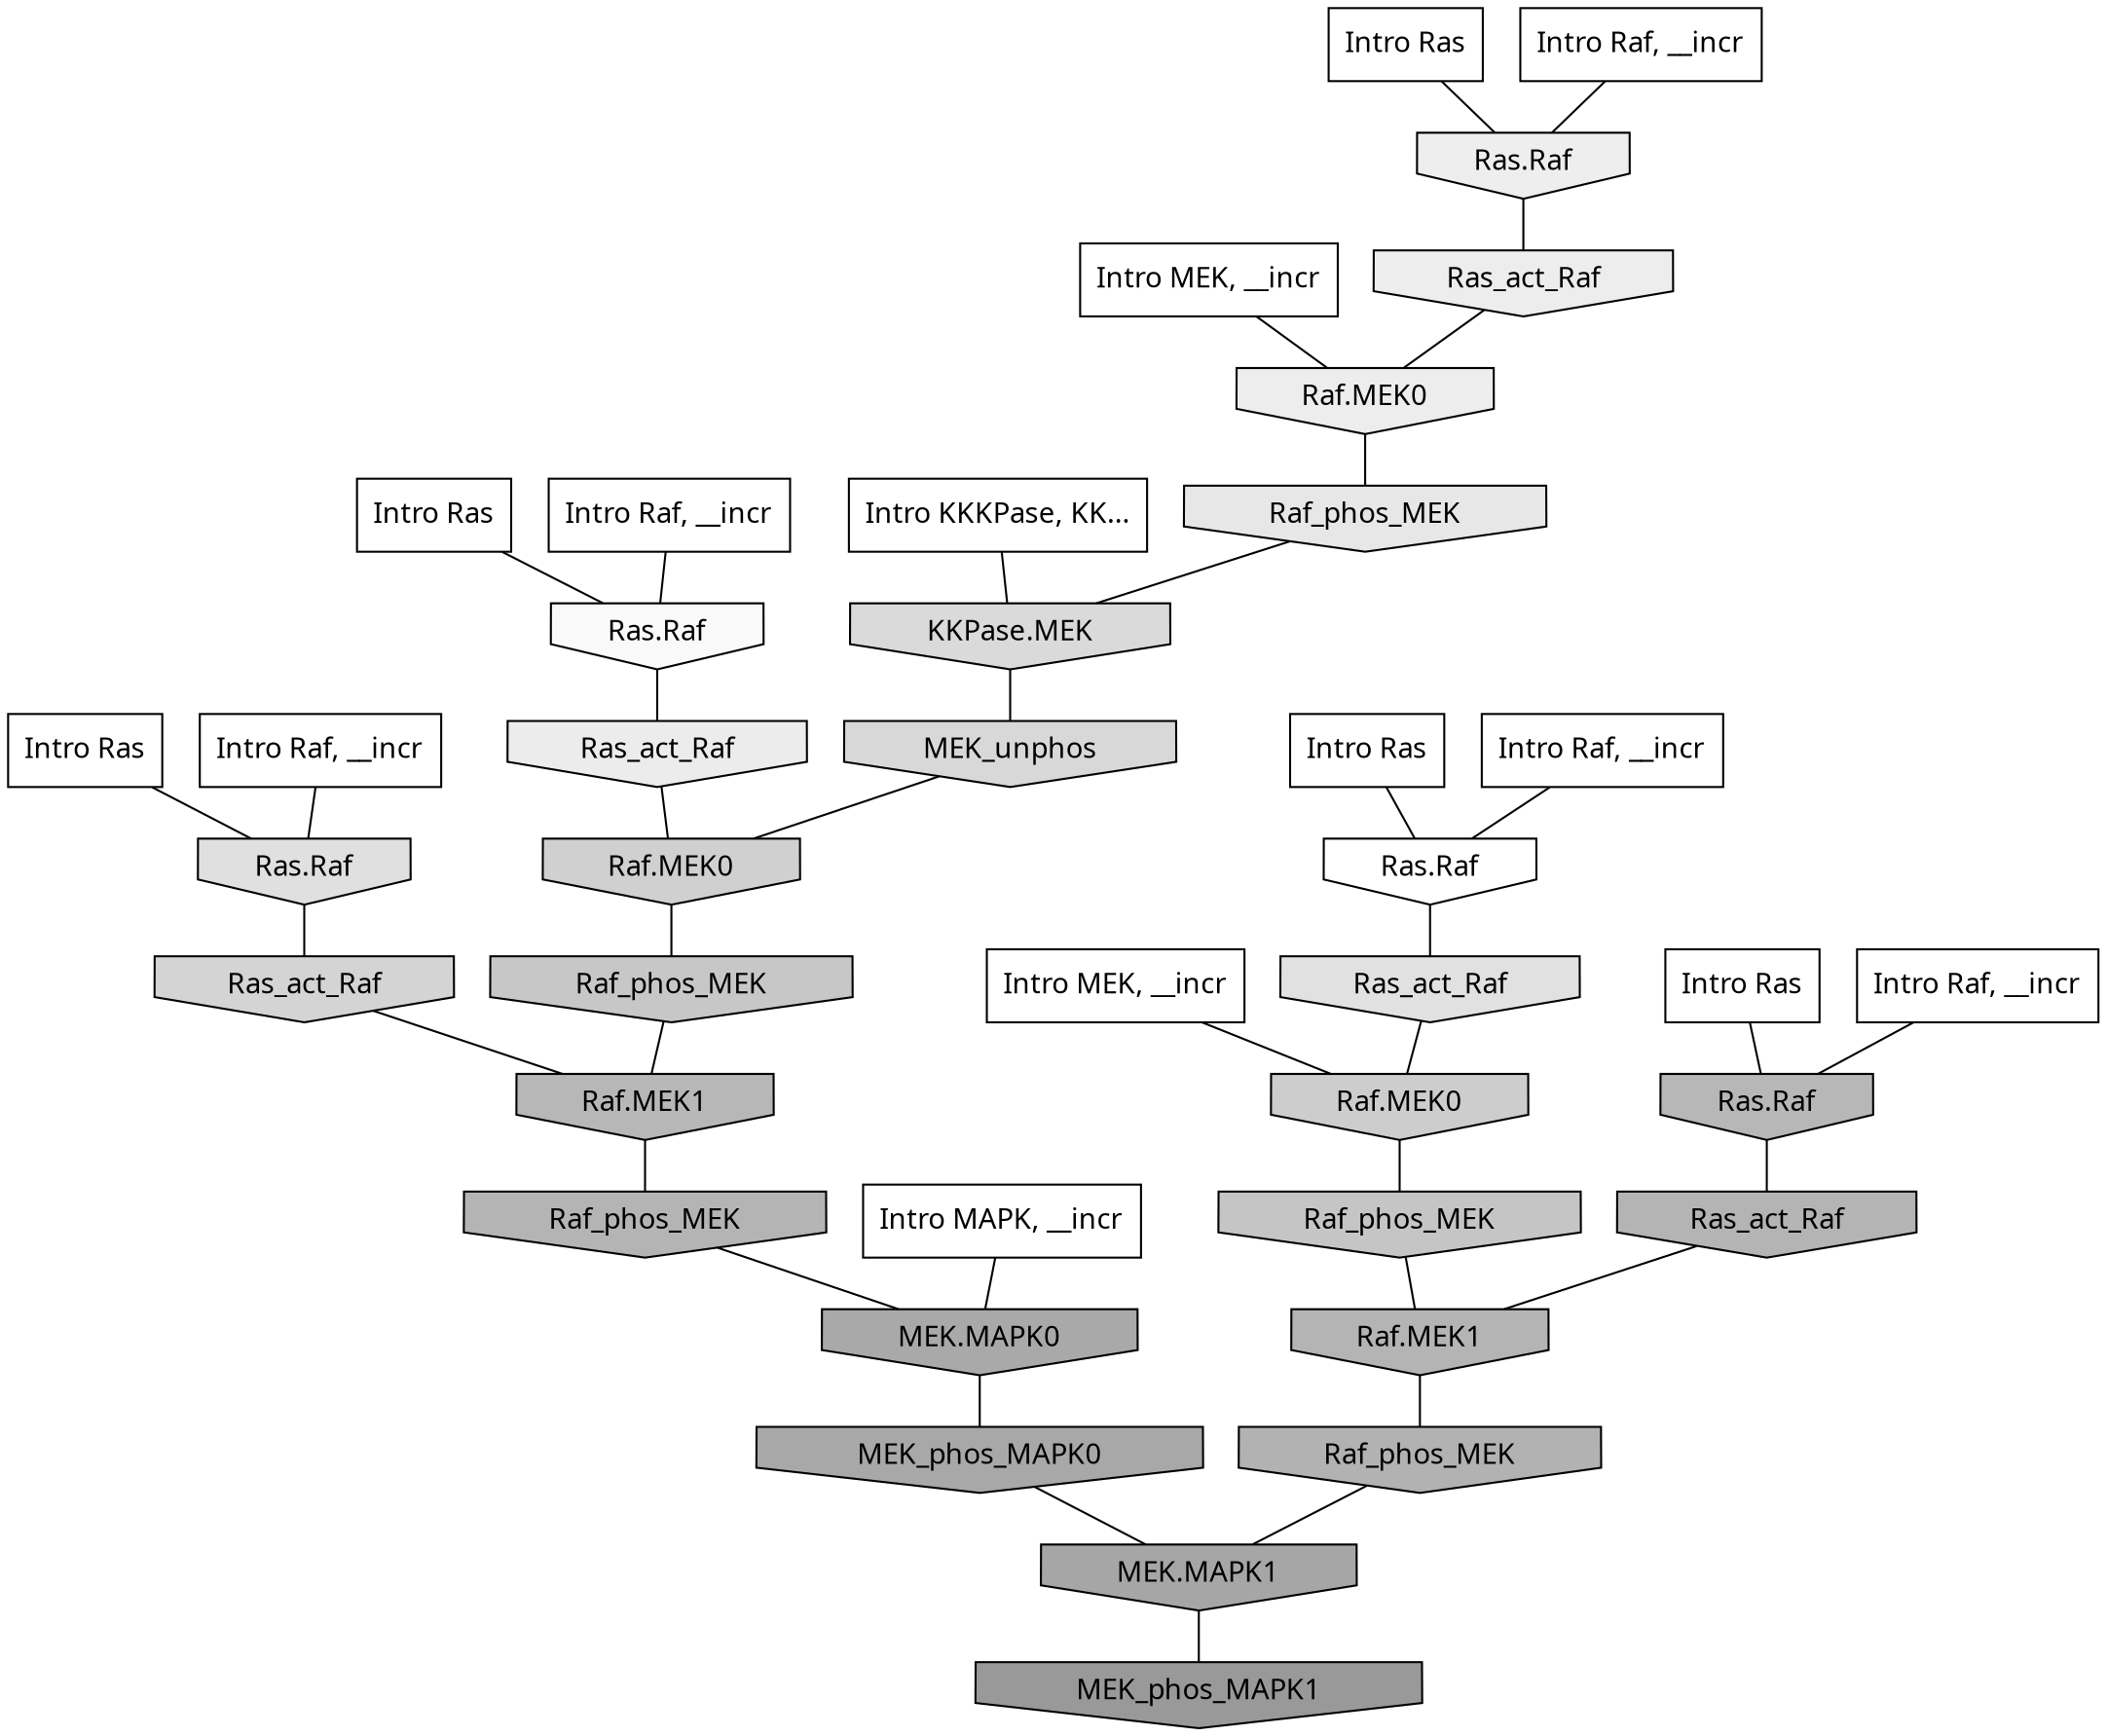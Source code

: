 digraph G{
  rankdir="TB";
  ranksep=0.30;
  node [fontname="CMU Serif"];
  edge [fontname="CMU Serif"];
  
  4 [label="Intro Ras", shape=rectangle, style=filled, fillcolor="0.000 0.000 1.000"]
  
  30 [label="Intro Ras", shape=rectangle, style=filled, fillcolor="0.000 0.000 1.000"]
  
  54 [label="Intro Ras", shape=rectangle, style=filled, fillcolor="0.000 0.000 1.000"]
  
  90 [label="Intro Ras", shape=rectangle, style=filled, fillcolor="0.000 0.000 1.000"]
  
  96 [label="Intro Ras", shape=rectangle, style=filled, fillcolor="0.000 0.000 1.000"]
  
  465 [label="Intro Raf, __incr", shape=rectangle, style=filled, fillcolor="0.000 0.000 1.000"]
  
  476 [label="Intro Raf, __incr", shape=rectangle, style=filled, fillcolor="0.000 0.000 1.000"]
  
  638 [label="Intro Raf, __incr", shape=rectangle, style=filled, fillcolor="0.000 0.000 1.000"]
  
  976 [label="Intro Raf, __incr", shape=rectangle, style=filled, fillcolor="0.000 0.000 1.000"]
  
  996 [label="Intro Raf, __incr", shape=rectangle, style=filled, fillcolor="0.000 0.000 1.000"]
  
  1812 [label="Intro MEK, __incr", shape=rectangle, style=filled, fillcolor="0.000 0.000 1.000"]
  
  2068 [label="Intro MEK, __incr", shape=rectangle, style=filled, fillcolor="0.000 0.000 1.000"]
  
  3071 [label="Intro MAPK, __incr", shape=rectangle, style=filled, fillcolor="0.000 0.000 1.000"]
  
  3155 [label="Intro KKKPase, KK...", shape=rectangle, style=filled, fillcolor="0.000 0.000 1.000"]
  
  3218 [label="Ras.Raf", shape=invhouse, style=filled, fillcolor="0.000 0.000 1.000"]
  
  3490 [label="Ras.Raf", shape=invhouse, style=filled, fillcolor="0.000 0.000 0.975"]
  
  4042 [label="Ras.Raf", shape=invhouse, style=filled, fillcolor="0.000 0.000 0.930"]
  
  4067 [label="Ras_act_Raf", shape=invhouse, style=filled, fillcolor="0.000 0.000 0.928"]
  
  4069 [label="Raf.MEK0", shape=invhouse, style=filled, fillcolor="0.000 0.000 0.928"]
  
  4152 [label="Ras_act_Raf", shape=invhouse, style=filled, fillcolor="0.000 0.000 0.923"]
  
  4454 [label="Raf_phos_MEK", shape=invhouse, style=filled, fillcolor="0.000 0.000 0.903"]
  
  4841 [label="Ras_act_Raf", shape=invhouse, style=filled, fillcolor="0.000 0.000 0.882"]
  
  4938 [label="Ras.Raf", shape=invhouse, style=filled, fillcolor="0.000 0.000 0.876"]
  
  5341 [label="KKPase.MEK", shape=invhouse, style=filled, fillcolor="0.000 0.000 0.855"]
  
  5529 [label="MEK_unphos", shape=invhouse, style=filled, fillcolor="0.000 0.000 0.844"]
  
  5784 [label="Ras_act_Raf", shape=invhouse, style=filled, fillcolor="0.000 0.000 0.831"]
  
  6102 [label="Raf.MEK0", shape=invhouse, style=filled, fillcolor="0.000 0.000 0.816"]
  
  6467 [label="Raf.MEK0", shape=invhouse, style=filled, fillcolor="0.000 0.000 0.801"]
  
  7071 [label="Raf_phos_MEK", shape=invhouse, style=filled, fillcolor="0.000 0.000 0.780"]
  
  7330 [label="Raf_phos_MEK", shape=invhouse, style=filled, fillcolor="0.000 0.000 0.773"]
  
  9536 [label="Raf.MEK1", shape=invhouse, style=filled, fillcolor="0.000 0.000 0.715"]
  
  9555 [label="Ras.Raf", shape=invhouse, style=filled, fillcolor="0.000 0.000 0.715"]
  
  10072 [label="Raf_phos_MEK", shape=invhouse, style=filled, fillcolor="0.000 0.000 0.704"]
  
  10094 [label="Ras_act_Raf", shape=invhouse, style=filled, fillcolor="0.000 0.000 0.704"]
  
  10104 [label="Raf.MEK1", shape=invhouse, style=filled, fillcolor="0.000 0.000 0.704"]
  
  10523 [label="Raf_phos_MEK", shape=invhouse, style=filled, fillcolor="0.000 0.000 0.696"]
  
  12634 [label="MEK.MAPK0", shape=invhouse, style=filled, fillcolor="0.000 0.000 0.661"]
  
  12750 [label="MEK_phos_MAPK0", shape=invhouse, style=filled, fillcolor="0.000 0.000 0.659"]
  
  13325 [label="MEK.MAPK1", shape=invhouse, style=filled, fillcolor="0.000 0.000 0.650"]
  
  16574 [label="MEK_phos_MAPK1", shape=invhouse, style=filled, fillcolor="0.000 0.000 0.600"]
  
  
  13325 -> 16574 [dir=none, color="0.000 0.000 0.000"] 
  12750 -> 13325 [dir=none, color="0.000 0.000 0.000"] 
  12634 -> 12750 [dir=none, color="0.000 0.000 0.000"] 
  10523 -> 13325 [dir=none, color="0.000 0.000 0.000"] 
  10104 -> 10523 [dir=none, color="0.000 0.000 0.000"] 
  10094 -> 10104 [dir=none, color="0.000 0.000 0.000"] 
  10072 -> 12634 [dir=none, color="0.000 0.000 0.000"] 
  9555 -> 10094 [dir=none, color="0.000 0.000 0.000"] 
  9536 -> 10072 [dir=none, color="0.000 0.000 0.000"] 
  7330 -> 10104 [dir=none, color="0.000 0.000 0.000"] 
  7071 -> 9536 [dir=none, color="0.000 0.000 0.000"] 
  6467 -> 7330 [dir=none, color="0.000 0.000 0.000"] 
  6102 -> 7071 [dir=none, color="0.000 0.000 0.000"] 
  5784 -> 9536 [dir=none, color="0.000 0.000 0.000"] 
  5529 -> 6102 [dir=none, color="0.000 0.000 0.000"] 
  5341 -> 5529 [dir=none, color="0.000 0.000 0.000"] 
  4938 -> 5784 [dir=none, color="0.000 0.000 0.000"] 
  4841 -> 6467 [dir=none, color="0.000 0.000 0.000"] 
  4454 -> 5341 [dir=none, color="0.000 0.000 0.000"] 
  4152 -> 6102 [dir=none, color="0.000 0.000 0.000"] 
  4069 -> 4454 [dir=none, color="0.000 0.000 0.000"] 
  4067 -> 4069 [dir=none, color="0.000 0.000 0.000"] 
  4042 -> 4067 [dir=none, color="0.000 0.000 0.000"] 
  3490 -> 4152 [dir=none, color="0.000 0.000 0.000"] 
  3218 -> 4841 [dir=none, color="0.000 0.000 0.000"] 
  3155 -> 5341 [dir=none, color="0.000 0.000 0.000"] 
  3071 -> 12634 [dir=none, color="0.000 0.000 0.000"] 
  2068 -> 4069 [dir=none, color="0.000 0.000 0.000"] 
  1812 -> 6467 [dir=none, color="0.000 0.000 0.000"] 
  996 -> 4042 [dir=none, color="0.000 0.000 0.000"] 
  976 -> 4938 [dir=none, color="0.000 0.000 0.000"] 
  638 -> 3218 [dir=none, color="0.000 0.000 0.000"] 
  476 -> 3490 [dir=none, color="0.000 0.000 0.000"] 
  465 -> 9555 [dir=none, color="0.000 0.000 0.000"] 
  96 -> 4042 [dir=none, color="0.000 0.000 0.000"] 
  90 -> 9555 [dir=none, color="0.000 0.000 0.000"] 
  54 -> 3218 [dir=none, color="0.000 0.000 0.000"] 
  30 -> 3490 [dir=none, color="0.000 0.000 0.000"] 
  4 -> 4938 [dir=none, color="0.000 0.000 0.000"] 
  
  }
